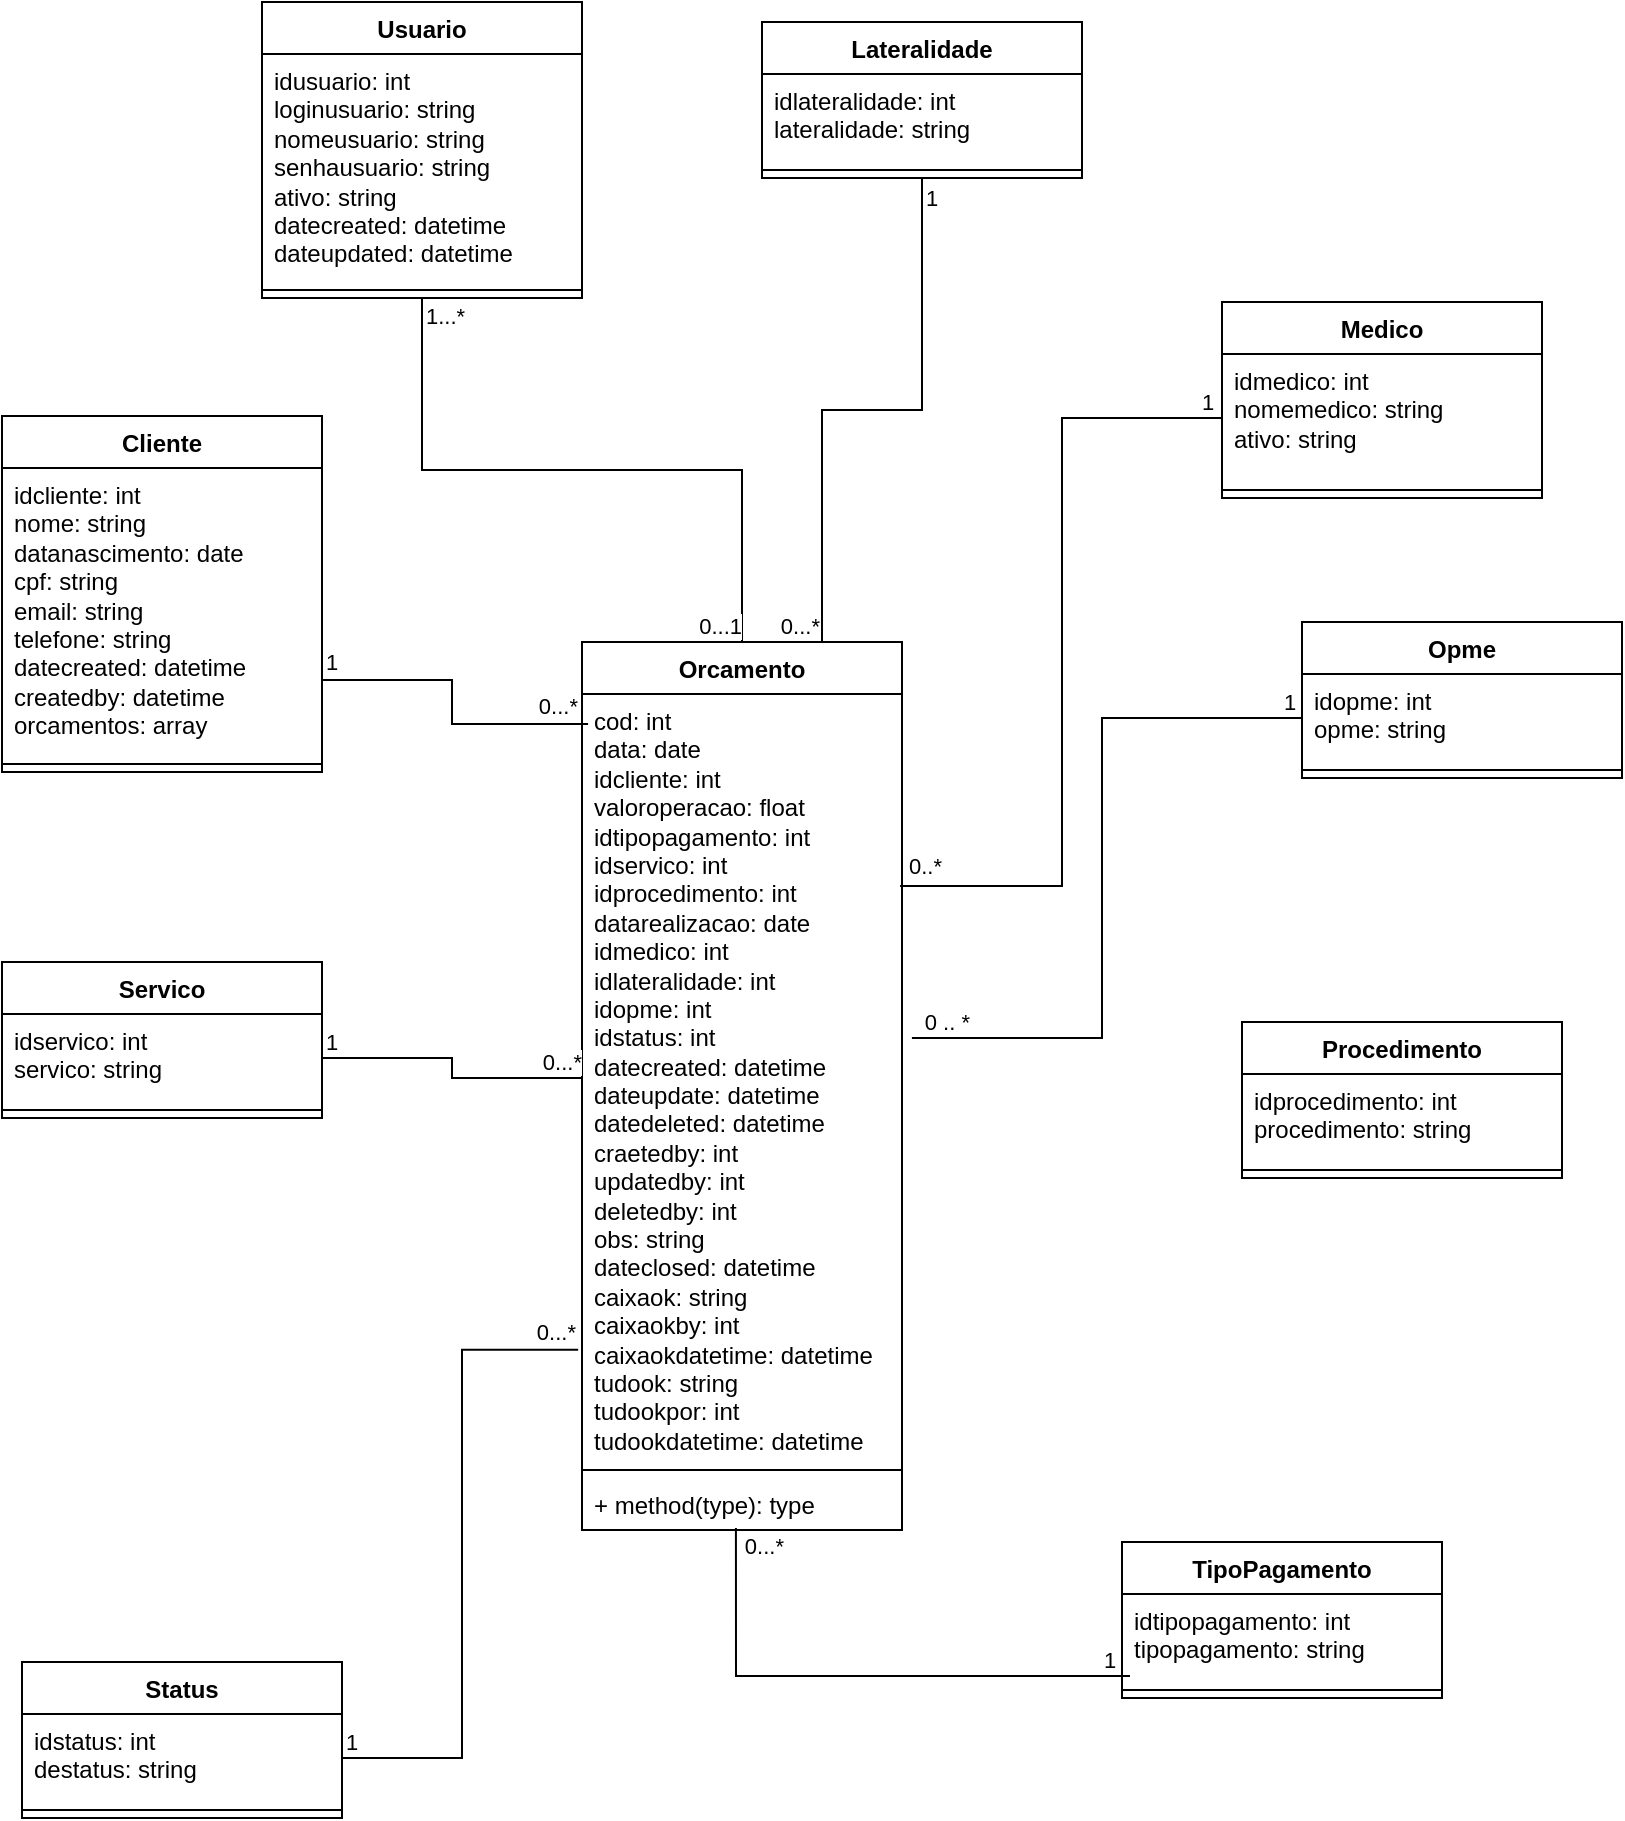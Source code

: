 <mxfile version="24.7.17" pages="3">
  <diagram id="0RwPZP3U4gSiddFwh0tU" name="Diagrama de Classes">
    <mxGraphModel dx="1434" dy="836" grid="1" gridSize="10" guides="1" tooltips="1" connect="1" arrows="1" fold="1" page="1" pageScale="1" pageWidth="850" pageHeight="1100" math="0" shadow="0">
      <root>
        <mxCell id="0" />
        <mxCell id="1" parent="0" />
        <mxCell id="IgfGezlQc4rkpgg-huQI-1" value="Cliente" style="swimlane;fontStyle=1;align=center;verticalAlign=top;childLayout=stackLayout;horizontal=1;startSize=26;horizontalStack=0;resizeParent=1;resizeParentMax=0;resizeLast=0;collapsible=1;marginBottom=0;whiteSpace=wrap;html=1;" parent="1" vertex="1">
          <mxGeometry x="10" y="247" width="160" height="178" as="geometry" />
        </mxCell>
        <mxCell id="IgfGezlQc4rkpgg-huQI-2" value="&lt;div&gt;idcliente: int&lt;/div&gt;&lt;div&gt;nome: string&lt;/div&gt;&lt;div&gt;datanascimento: date&lt;/div&gt;&lt;div&gt;cpf: string&lt;/div&gt;&lt;div&gt;email: string&lt;/div&gt;&lt;div&gt;telefone: string&lt;/div&gt;&lt;div&gt;datecreated: datetime&lt;/div&gt;&lt;div&gt;createdby: datetime&lt;/div&gt;&lt;div&gt;orcamentos: array&lt;/div&gt;" style="text;strokeColor=none;fillColor=none;align=left;verticalAlign=top;spacingLeft=4;spacingRight=4;overflow=hidden;rotatable=0;points=[[0,0.5],[1,0.5]];portConstraint=eastwest;whiteSpace=wrap;html=1;" parent="IgfGezlQc4rkpgg-huQI-1" vertex="1">
          <mxGeometry y="26" width="160" height="144" as="geometry" />
        </mxCell>
        <mxCell id="IgfGezlQc4rkpgg-huQI-3" value="" style="line;strokeWidth=1;fillColor=none;align=left;verticalAlign=middle;spacingTop=-1;spacingLeft=3;spacingRight=3;rotatable=0;labelPosition=right;points=[];portConstraint=eastwest;strokeColor=inherit;" parent="IgfGezlQc4rkpgg-huQI-1" vertex="1">
          <mxGeometry y="170" width="160" height="8" as="geometry" />
        </mxCell>
        <mxCell id="IgfGezlQc4rkpgg-huQI-6" value="Lateralidade" style="swimlane;fontStyle=1;align=center;verticalAlign=top;childLayout=stackLayout;horizontal=1;startSize=26;horizontalStack=0;resizeParent=1;resizeParentMax=0;resizeLast=0;collapsible=1;marginBottom=0;whiteSpace=wrap;html=1;" parent="1" vertex="1">
          <mxGeometry x="390" y="50" width="160" height="78" as="geometry" />
        </mxCell>
        <mxCell id="IgfGezlQc4rkpgg-huQI-7" value="&lt;div&gt;idlateralidade: int&lt;/div&gt;&lt;div&gt;lateralidade: string&lt;/div&gt;" style="text;strokeColor=none;fillColor=none;align=left;verticalAlign=top;spacingLeft=4;spacingRight=4;overflow=hidden;rotatable=0;points=[[0,0.5],[1,0.5]];portConstraint=eastwest;whiteSpace=wrap;html=1;" parent="IgfGezlQc4rkpgg-huQI-6" vertex="1">
          <mxGeometry y="26" width="160" height="44" as="geometry" />
        </mxCell>
        <mxCell id="IgfGezlQc4rkpgg-huQI-8" value="" style="line;strokeWidth=1;fillColor=none;align=left;verticalAlign=middle;spacingTop=-1;spacingLeft=3;spacingRight=3;rotatable=0;labelPosition=right;points=[];portConstraint=eastwest;strokeColor=inherit;" parent="IgfGezlQc4rkpgg-huQI-6" vertex="1">
          <mxGeometry y="70" width="160" height="8" as="geometry" />
        </mxCell>
        <mxCell id="IgfGezlQc4rkpgg-huQI-10" value="Medico" style="swimlane;fontStyle=1;align=center;verticalAlign=top;childLayout=stackLayout;horizontal=1;startSize=26;horizontalStack=0;resizeParent=1;resizeParentMax=0;resizeLast=0;collapsible=1;marginBottom=0;whiteSpace=wrap;html=1;" parent="1" vertex="1">
          <mxGeometry x="620" y="190" width="160" height="98" as="geometry" />
        </mxCell>
        <mxCell id="IgfGezlQc4rkpgg-huQI-11" value="&lt;div&gt;idmedico: int&lt;/div&gt;&lt;div&gt;nomemedico: string&lt;/div&gt;&lt;div&gt;ativo: string&lt;/div&gt;" style="text;strokeColor=none;fillColor=none;align=left;verticalAlign=top;spacingLeft=4;spacingRight=4;overflow=hidden;rotatable=0;points=[[0,0.5],[1,0.5]];portConstraint=eastwest;whiteSpace=wrap;html=1;" parent="IgfGezlQc4rkpgg-huQI-10" vertex="1">
          <mxGeometry y="26" width="160" height="64" as="geometry" />
        </mxCell>
        <mxCell id="IgfGezlQc4rkpgg-huQI-12" value="" style="line;strokeWidth=1;fillColor=none;align=left;verticalAlign=middle;spacingTop=-1;spacingLeft=3;spacingRight=3;rotatable=0;labelPosition=right;points=[];portConstraint=eastwest;strokeColor=inherit;" parent="IgfGezlQc4rkpgg-huQI-10" vertex="1">
          <mxGeometry y="90" width="160" height="8" as="geometry" />
        </mxCell>
        <mxCell id="IgfGezlQc4rkpgg-huQI-14" value="Opme" style="swimlane;fontStyle=1;align=center;verticalAlign=top;childLayout=stackLayout;horizontal=1;startSize=26;horizontalStack=0;resizeParent=1;resizeParentMax=0;resizeLast=0;collapsible=1;marginBottom=0;whiteSpace=wrap;html=1;" parent="1" vertex="1">
          <mxGeometry x="660" y="350" width="160" height="78" as="geometry" />
        </mxCell>
        <mxCell id="IgfGezlQc4rkpgg-huQI-15" value="&lt;div&gt;idopme: int&lt;/div&gt;&lt;div&gt;opme: string&lt;/div&gt;" style="text;strokeColor=none;fillColor=none;align=left;verticalAlign=top;spacingLeft=4;spacingRight=4;overflow=hidden;rotatable=0;points=[[0,0.5],[1,0.5]];portConstraint=eastwest;whiteSpace=wrap;html=1;" parent="IgfGezlQc4rkpgg-huQI-14" vertex="1">
          <mxGeometry y="26" width="160" height="44" as="geometry" />
        </mxCell>
        <mxCell id="IgfGezlQc4rkpgg-huQI-16" value="" style="line;strokeWidth=1;fillColor=none;align=left;verticalAlign=middle;spacingTop=-1;spacingLeft=3;spacingRight=3;rotatable=0;labelPosition=right;points=[];portConstraint=eastwest;strokeColor=inherit;" parent="IgfGezlQc4rkpgg-huQI-14" vertex="1">
          <mxGeometry y="70" width="160" height="8" as="geometry" />
        </mxCell>
        <mxCell id="IgfGezlQc4rkpgg-huQI-19" value="Orcamento" style="swimlane;fontStyle=1;align=center;verticalAlign=top;childLayout=stackLayout;horizontal=1;startSize=26;horizontalStack=0;resizeParent=1;resizeParentMax=0;resizeLast=0;collapsible=1;marginBottom=0;whiteSpace=wrap;html=1;swimlaneLine=1;strokeColor=default;" parent="1" vertex="1">
          <mxGeometry x="300" y="360" width="160" height="444" as="geometry" />
        </mxCell>
        <mxCell id="IgfGezlQc4rkpgg-huQI-20" value="&lt;div&gt;cod: int&lt;/div&gt;&lt;div&gt;data: date&lt;/div&gt;&lt;div&gt;idcliente: int&lt;/div&gt;&lt;div&gt;valoroperacao: float&lt;/div&gt;&lt;div&gt;idtipopagamento: int&lt;/div&gt;&lt;div&gt;idservico: int&lt;/div&gt;&lt;div&gt;idprocedimento: int&lt;/div&gt;&lt;div&gt;datarealizacao: date&lt;/div&gt;&lt;div&gt;idmedico: int&lt;/div&gt;&lt;div&gt;idlateralidade: int&lt;/div&gt;&lt;div&gt;idopme: int&amp;nbsp;&lt;/div&gt;&lt;div&gt;idstatus: int&lt;/div&gt;&lt;div&gt;datecreated: datetime&lt;/div&gt;&lt;div&gt;dateupdate: datetime&lt;/div&gt;&lt;div&gt;datedeleted: datetime&lt;/div&gt;&lt;div&gt;craetedby: int&lt;/div&gt;&lt;div&gt;updatedby: int&lt;/div&gt;&lt;div&gt;deletedby: int&lt;/div&gt;&lt;div&gt;obs: string&lt;/div&gt;&lt;div&gt;dateclosed: datetime&lt;/div&gt;&lt;div&gt;caixaok: string&lt;/div&gt;&lt;div&gt;caixaokby: int&lt;/div&gt;&lt;div&gt;caixaokdatetime: datetime&lt;/div&gt;&lt;div&gt;tudook: string&lt;/div&gt;&lt;div&gt;tudookpor: int&lt;/div&gt;&lt;div&gt;tudookdatetime: datetime&lt;/div&gt;" style="text;strokeColor=none;fillColor=none;align=left;verticalAlign=top;spacingLeft=4;spacingRight=4;overflow=hidden;rotatable=0;points=[[0,0.5],[1,0.5]];portConstraint=eastwest;whiteSpace=wrap;html=1;" parent="IgfGezlQc4rkpgg-huQI-19" vertex="1">
          <mxGeometry y="26" width="160" height="384" as="geometry" />
        </mxCell>
        <mxCell id="IgfGezlQc4rkpgg-huQI-21" value="" style="line;strokeWidth=1;fillColor=none;align=left;verticalAlign=middle;spacingTop=-1;spacingLeft=3;spacingRight=3;rotatable=0;labelPosition=right;points=[];portConstraint=eastwest;strokeColor=inherit;" parent="IgfGezlQc4rkpgg-huQI-19" vertex="1">
          <mxGeometry y="410" width="160" height="8" as="geometry" />
        </mxCell>
        <mxCell id="IgfGezlQc4rkpgg-huQI-22" value="+ method(type): type" style="text;strokeColor=none;fillColor=none;align=left;verticalAlign=top;spacingLeft=4;spacingRight=4;overflow=hidden;rotatable=0;points=[[0,0.5],[1,0.5]];portConstraint=eastwest;whiteSpace=wrap;html=1;allowArrows=1;noLabel=0;absoluteArcSize=0;collapsible=0;shadow=0;imageAspect=1;pointerEvents=1;comic=0;portConstraintRotation=0;snapToPoint=0;fixDash=0;" parent="IgfGezlQc4rkpgg-huQI-19" vertex="1">
          <mxGeometry y="418" width="160" height="26" as="geometry" />
        </mxCell>
        <mxCell id="IgfGezlQc4rkpgg-huQI-23" value="" style="endArrow=none;html=1;edgeStyle=orthogonalEdgeStyle;rounded=0;exitX=0;exitY=0.5;exitDx=0;exitDy=0;entryX=1.031;entryY=0.448;entryDx=0;entryDy=0;entryPerimeter=0;" parent="1" source="IgfGezlQc4rkpgg-huQI-15" target="IgfGezlQc4rkpgg-huQI-20" edge="1">
          <mxGeometry relative="1" as="geometry">
            <mxPoint x="470.0" y="541.002" as="sourcePoint" />
            <mxPoint x="400" y="547" as="targetPoint" />
          </mxGeometry>
        </mxCell>
        <mxCell id="IgfGezlQc4rkpgg-huQI-24" value="1" style="edgeLabel;resizable=0;html=1;align=left;verticalAlign=bottom;" parent="IgfGezlQc4rkpgg-huQI-23" connectable="0" vertex="1">
          <mxGeometry x="-1" relative="1" as="geometry">
            <mxPoint x="-11" as="offset" />
          </mxGeometry>
        </mxCell>
        <mxCell id="IgfGezlQc4rkpgg-huQI-25" value="0 .. *" style="edgeLabel;resizable=0;html=1;align=right;verticalAlign=bottom;" parent="IgfGezlQc4rkpgg-huQI-23" connectable="0" vertex="1">
          <mxGeometry x="1" relative="1" as="geometry">
            <mxPoint x="29" as="offset" />
          </mxGeometry>
        </mxCell>
        <mxCell id="IgfGezlQc4rkpgg-huQI-26" value="Procedimento" style="swimlane;fontStyle=1;align=center;verticalAlign=top;childLayout=stackLayout;horizontal=1;startSize=26;horizontalStack=0;resizeParent=1;resizeParentMax=0;resizeLast=0;collapsible=1;marginBottom=0;whiteSpace=wrap;html=1;" parent="1" vertex="1">
          <mxGeometry x="630" y="550" width="160" height="78" as="geometry" />
        </mxCell>
        <mxCell id="IgfGezlQc4rkpgg-huQI-27" value="&lt;div&gt;idprocedimento: int&lt;/div&gt;&lt;div&gt;procedimento: string&lt;/div&gt;" style="text;strokeColor=none;fillColor=none;align=left;verticalAlign=top;spacingLeft=4;spacingRight=4;overflow=hidden;rotatable=0;points=[[0,0.5],[1,0.5]];portConstraint=eastwest;whiteSpace=wrap;html=1;" parent="IgfGezlQc4rkpgg-huQI-26" vertex="1">
          <mxGeometry y="26" width="160" height="44" as="geometry" />
        </mxCell>
        <mxCell id="IgfGezlQc4rkpgg-huQI-28" value="" style="line;strokeWidth=1;fillColor=none;align=left;verticalAlign=middle;spacingTop=-1;spacingLeft=3;spacingRight=3;rotatable=0;labelPosition=right;points=[];portConstraint=eastwest;strokeColor=inherit;" parent="IgfGezlQc4rkpgg-huQI-26" vertex="1">
          <mxGeometry y="70" width="160" height="8" as="geometry" />
        </mxCell>
        <mxCell id="IgfGezlQc4rkpgg-huQI-30" value="Servico" style="swimlane;fontStyle=1;align=center;verticalAlign=top;childLayout=stackLayout;horizontal=1;startSize=26;horizontalStack=0;resizeParent=1;resizeParentMax=0;resizeLast=0;collapsible=1;marginBottom=0;whiteSpace=wrap;html=1;" parent="1" vertex="1">
          <mxGeometry x="10" y="520" width="160" height="78" as="geometry" />
        </mxCell>
        <mxCell id="IgfGezlQc4rkpgg-huQI-31" value="&lt;div&gt;idservico: int&lt;/div&gt;&lt;div&gt;servico: string&lt;/div&gt;" style="text;strokeColor=none;fillColor=none;align=left;verticalAlign=top;spacingLeft=4;spacingRight=4;overflow=hidden;rotatable=0;points=[[0,0.5],[1,0.5]];portConstraint=eastwest;whiteSpace=wrap;html=1;" parent="IgfGezlQc4rkpgg-huQI-30" vertex="1">
          <mxGeometry y="26" width="160" height="44" as="geometry" />
        </mxCell>
        <mxCell id="IgfGezlQc4rkpgg-huQI-32" value="" style="line;strokeWidth=1;fillColor=none;align=left;verticalAlign=middle;spacingTop=-1;spacingLeft=3;spacingRight=3;rotatable=0;labelPosition=right;points=[];portConstraint=eastwest;strokeColor=inherit;" parent="IgfGezlQc4rkpgg-huQI-30" vertex="1">
          <mxGeometry y="70" width="160" height="8" as="geometry" />
        </mxCell>
        <mxCell id="IgfGezlQc4rkpgg-huQI-38" value="Status" style="swimlane;fontStyle=1;align=center;verticalAlign=top;childLayout=stackLayout;horizontal=1;startSize=26;horizontalStack=0;resizeParent=1;resizeParentMax=0;resizeLast=0;collapsible=1;marginBottom=0;whiteSpace=wrap;html=1;" parent="1" vertex="1">
          <mxGeometry x="20" y="870" width="160" height="78" as="geometry" />
        </mxCell>
        <mxCell id="IgfGezlQc4rkpgg-huQI-39" value="&lt;div&gt;idstatus: int&lt;/div&gt;&lt;div&gt;destatus: string&lt;/div&gt;" style="text;strokeColor=none;fillColor=none;align=left;verticalAlign=top;spacingLeft=4;spacingRight=4;overflow=hidden;rotatable=0;points=[[0,0.5],[1,0.5]];portConstraint=eastwest;whiteSpace=wrap;html=1;" parent="IgfGezlQc4rkpgg-huQI-38" vertex="1">
          <mxGeometry y="26" width="160" height="44" as="geometry" />
        </mxCell>
        <mxCell id="IgfGezlQc4rkpgg-huQI-40" value="" style="line;strokeWidth=1;fillColor=none;align=left;verticalAlign=middle;spacingTop=-1;spacingLeft=3;spacingRight=3;rotatable=0;labelPosition=right;points=[];portConstraint=eastwest;strokeColor=inherit;" parent="IgfGezlQc4rkpgg-huQI-38" vertex="1">
          <mxGeometry y="70" width="160" height="8" as="geometry" />
        </mxCell>
        <mxCell id="IgfGezlQc4rkpgg-huQI-42" value="TipoPagamento" style="swimlane;fontStyle=1;align=center;verticalAlign=top;childLayout=stackLayout;horizontal=1;startSize=26;horizontalStack=0;resizeParent=1;resizeParentMax=0;resizeLast=0;collapsible=1;marginBottom=0;whiteSpace=wrap;html=1;" parent="1" vertex="1">
          <mxGeometry x="570" y="810" width="160" height="78" as="geometry" />
        </mxCell>
        <mxCell id="IgfGezlQc4rkpgg-huQI-43" value="&lt;div&gt;idtipopagamento: int&lt;/div&gt;&lt;div&gt;tipopagamento: string&lt;/div&gt;" style="text;strokeColor=none;fillColor=none;align=left;verticalAlign=top;spacingLeft=4;spacingRight=4;overflow=hidden;rotatable=0;points=[[0,0.5],[1,0.5]];portConstraint=eastwest;whiteSpace=wrap;html=1;" parent="IgfGezlQc4rkpgg-huQI-42" vertex="1">
          <mxGeometry y="26" width="160" height="44" as="geometry" />
        </mxCell>
        <mxCell id="IgfGezlQc4rkpgg-huQI-44" value="" style="line;strokeWidth=1;fillColor=none;align=left;verticalAlign=middle;spacingTop=-1;spacingLeft=3;spacingRight=3;rotatable=0;labelPosition=right;points=[];portConstraint=eastwest;strokeColor=inherit;" parent="IgfGezlQc4rkpgg-huQI-42" vertex="1">
          <mxGeometry y="70" width="160" height="8" as="geometry" />
        </mxCell>
        <mxCell id="IgfGezlQc4rkpgg-huQI-46" value="Usuario" style="swimlane;fontStyle=1;align=center;verticalAlign=top;childLayout=stackLayout;horizontal=1;startSize=26;horizontalStack=0;resizeParent=1;resizeParentMax=0;resizeLast=0;collapsible=1;marginBottom=0;whiteSpace=wrap;html=1;" parent="1" vertex="1">
          <mxGeometry x="140" y="40" width="160" height="148" as="geometry" />
        </mxCell>
        <mxCell id="IgfGezlQc4rkpgg-huQI-47" value="&lt;div&gt;idusuario: int&lt;/div&gt;&lt;div&gt;loginusuario: string&lt;/div&gt;&lt;div&gt;nomeusuario: string&lt;/div&gt;&lt;div&gt;senhausuario: string&lt;/div&gt;&lt;div&gt;ativo: string&lt;/div&gt;&lt;div&gt;datecreated: datetime&lt;/div&gt;&lt;div&gt;dateupdated: datetime&lt;/div&gt;" style="text;strokeColor=none;fillColor=none;align=left;verticalAlign=top;spacingLeft=4;spacingRight=4;overflow=hidden;rotatable=0;points=[[0,0.5],[1,0.5]];portConstraint=eastwest;whiteSpace=wrap;html=1;" parent="IgfGezlQc4rkpgg-huQI-46" vertex="1">
          <mxGeometry y="26" width="160" height="114" as="geometry" />
        </mxCell>
        <mxCell id="IgfGezlQc4rkpgg-huQI-48" value="" style="line;strokeWidth=1;fillColor=none;align=left;verticalAlign=middle;spacingTop=-1;spacingLeft=3;spacingRight=3;rotatable=0;labelPosition=right;points=[];portConstraint=eastwest;strokeColor=inherit;" parent="IgfGezlQc4rkpgg-huQI-46" vertex="1">
          <mxGeometry y="140" width="160" height="8" as="geometry" />
        </mxCell>
        <mxCell id="IgfGezlQc4rkpgg-huQI-50" value="" style="endArrow=none;html=1;edgeStyle=orthogonalEdgeStyle;rounded=0;entryX=0.994;entryY=0.25;entryDx=0;entryDy=0;entryPerimeter=0;exitX=0;exitY=0.5;exitDx=0;exitDy=0;" parent="1" source="IgfGezlQc4rkpgg-huQI-11" target="IgfGezlQc4rkpgg-huQI-20" edge="1">
          <mxGeometry relative="1" as="geometry">
            <mxPoint x="440" y="300" as="sourcePoint" />
            <mxPoint x="600" y="300" as="targetPoint" />
          </mxGeometry>
        </mxCell>
        <mxCell id="IgfGezlQc4rkpgg-huQI-51" value="1" style="edgeLabel;resizable=0;html=1;align=left;verticalAlign=bottom;" parent="IgfGezlQc4rkpgg-huQI-50" connectable="0" vertex="1">
          <mxGeometry x="-1" relative="1" as="geometry">
            <mxPoint x="-12" as="offset" />
          </mxGeometry>
        </mxCell>
        <mxCell id="IgfGezlQc4rkpgg-huQI-52" value="0..*" style="edgeLabel;resizable=0;html=1;align=right;verticalAlign=bottom;" parent="IgfGezlQc4rkpgg-huQI-50" connectable="0" vertex="1">
          <mxGeometry x="1" relative="1" as="geometry">
            <mxPoint x="21" y="-2" as="offset" />
          </mxGeometry>
        </mxCell>
        <mxCell id="IgfGezlQc4rkpgg-huQI-54" value="" style="endArrow=none;html=1;edgeStyle=orthogonalEdgeStyle;rounded=0;entryX=0.481;entryY=0.962;entryDx=0;entryDy=0;entryPerimeter=0;exitX=0.025;exitY=0.932;exitDx=0;exitDy=0;exitPerimeter=0;" parent="1" source="IgfGezlQc4rkpgg-huQI-43" target="IgfGezlQc4rkpgg-huQI-22" edge="1">
          <mxGeometry relative="1" as="geometry">
            <mxPoint x="310" y="850" as="sourcePoint" />
            <mxPoint x="470" y="850" as="targetPoint" />
          </mxGeometry>
        </mxCell>
        <mxCell id="IgfGezlQc4rkpgg-huQI-55" value="1" style="edgeLabel;resizable=0;html=1;align=left;verticalAlign=bottom;" parent="IgfGezlQc4rkpgg-huQI-54" connectable="0" vertex="1">
          <mxGeometry x="-1" relative="1" as="geometry">
            <mxPoint x="-15" as="offset" />
          </mxGeometry>
        </mxCell>
        <mxCell id="IgfGezlQc4rkpgg-huQI-56" value="0...*" style="edgeLabel;resizable=0;html=1;align=right;verticalAlign=bottom;" parent="IgfGezlQc4rkpgg-huQI-54" connectable="0" vertex="1">
          <mxGeometry x="1" relative="1" as="geometry">
            <mxPoint x="25" y="17" as="offset" />
          </mxGeometry>
        </mxCell>
        <mxCell id="IgfGezlQc4rkpgg-huQI-57" value="" style="endArrow=none;html=1;edgeStyle=orthogonalEdgeStyle;rounded=0;entryX=0.5;entryY=0;entryDx=0;entryDy=0;exitX=0.5;exitY=1;exitDx=0;exitDy=0;" parent="1" source="IgfGezlQc4rkpgg-huQI-46" target="IgfGezlQc4rkpgg-huQI-19" edge="1">
          <mxGeometry relative="1" as="geometry">
            <mxPoint x="214.08" y="214" as="sourcePoint" />
            <mxPoint x="450" y="310" as="targetPoint" />
          </mxGeometry>
        </mxCell>
        <mxCell id="IgfGezlQc4rkpgg-huQI-58" value="1...*" style="edgeLabel;resizable=0;html=1;align=left;verticalAlign=bottom;" parent="IgfGezlQc4rkpgg-huQI-57" connectable="0" vertex="1">
          <mxGeometry x="-1" relative="1" as="geometry">
            <mxPoint y="17" as="offset" />
          </mxGeometry>
        </mxCell>
        <mxCell id="IgfGezlQc4rkpgg-huQI-59" value="0...1" style="edgeLabel;resizable=0;html=1;align=right;verticalAlign=bottom;" parent="IgfGezlQc4rkpgg-huQI-57" connectable="0" vertex="1">
          <mxGeometry x="1" relative="1" as="geometry" />
        </mxCell>
        <mxCell id="IgfGezlQc4rkpgg-huQI-60" value="" style="endArrow=none;html=1;edgeStyle=orthogonalEdgeStyle;rounded=0;entryX=0.019;entryY=0.039;entryDx=0;entryDy=0;entryPerimeter=0;exitX=1;exitY=0.736;exitDx=0;exitDy=0;exitPerimeter=0;" parent="1" source="IgfGezlQc4rkpgg-huQI-2" target="IgfGezlQc4rkpgg-huQI-20" edge="1">
          <mxGeometry relative="1" as="geometry">
            <mxPoint x="170" y="438" as="sourcePoint" />
            <mxPoint x="250" y="340" as="targetPoint" />
          </mxGeometry>
        </mxCell>
        <mxCell id="IgfGezlQc4rkpgg-huQI-61" value="1" style="edgeLabel;resizable=0;html=1;align=left;verticalAlign=bottom;" parent="IgfGezlQc4rkpgg-huQI-60" connectable="0" vertex="1">
          <mxGeometry x="-1" relative="1" as="geometry" />
        </mxCell>
        <mxCell id="IgfGezlQc4rkpgg-huQI-62" value="0...*" style="edgeLabel;resizable=0;html=1;align=right;verticalAlign=bottom;" parent="IgfGezlQc4rkpgg-huQI-60" connectable="0" vertex="1">
          <mxGeometry x="1" relative="1" as="geometry">
            <mxPoint x="-4" as="offset" />
          </mxGeometry>
        </mxCell>
        <mxCell id="IgfGezlQc4rkpgg-huQI-63" value="" style="endArrow=none;html=1;edgeStyle=orthogonalEdgeStyle;rounded=0;entryX=-0.012;entryY=0.854;entryDx=0;entryDy=0;entryPerimeter=0;exitX=1;exitY=0.5;exitDx=0;exitDy=0;" parent="1" source="IgfGezlQc4rkpgg-huQI-39" target="IgfGezlQc4rkpgg-huQI-20" edge="1">
          <mxGeometry relative="1" as="geometry">
            <mxPoint x="90" y="730" as="sourcePoint" />
            <mxPoint x="250" y="730" as="targetPoint" />
          </mxGeometry>
        </mxCell>
        <mxCell id="IgfGezlQc4rkpgg-huQI-64" value="1" style="edgeLabel;resizable=0;html=1;align=left;verticalAlign=bottom;" parent="IgfGezlQc4rkpgg-huQI-63" connectable="0" vertex="1">
          <mxGeometry x="-1" relative="1" as="geometry" />
        </mxCell>
        <mxCell id="IgfGezlQc4rkpgg-huQI-65" value="0...*" style="edgeLabel;resizable=0;html=1;align=right;verticalAlign=bottom;" parent="IgfGezlQc4rkpgg-huQI-63" connectable="0" vertex="1">
          <mxGeometry x="1" relative="1" as="geometry" />
        </mxCell>
        <mxCell id="IgfGezlQc4rkpgg-huQI-66" value="" style="endArrow=none;html=1;edgeStyle=orthogonalEdgeStyle;rounded=0;entryX=0;entryY=0.5;entryDx=0;entryDy=0;exitX=1;exitY=0.5;exitDx=0;exitDy=0;" parent="1" source="IgfGezlQc4rkpgg-huQI-31" target="IgfGezlQc4rkpgg-huQI-20" edge="1">
          <mxGeometry relative="1" as="geometry">
            <mxPoint x="90" y="670" as="sourcePoint" />
            <mxPoint x="250" y="670" as="targetPoint" />
          </mxGeometry>
        </mxCell>
        <mxCell id="IgfGezlQc4rkpgg-huQI-67" value="1" style="edgeLabel;resizable=0;html=1;align=left;verticalAlign=bottom;" parent="IgfGezlQc4rkpgg-huQI-66" connectable="0" vertex="1">
          <mxGeometry x="-1" relative="1" as="geometry" />
        </mxCell>
        <mxCell id="IgfGezlQc4rkpgg-huQI-68" value="0...*" style="edgeLabel;resizable=0;html=1;align=right;verticalAlign=bottom;" parent="IgfGezlQc4rkpgg-huQI-66" connectable="0" vertex="1">
          <mxGeometry x="1" relative="1" as="geometry" />
        </mxCell>
        <mxCell id="IgfGezlQc4rkpgg-huQI-69" value="" style="endArrow=none;html=1;edgeStyle=orthogonalEdgeStyle;rounded=0;exitX=0.5;exitY=1;exitDx=0;exitDy=0;entryX=0.75;entryY=0;entryDx=0;entryDy=0;" parent="1" source="IgfGezlQc4rkpgg-huQI-6" target="IgfGezlQc4rkpgg-huQI-19" edge="1">
          <mxGeometry relative="1" as="geometry">
            <mxPoint x="470" y="154" as="sourcePoint" />
            <mxPoint x="550" y="200" as="targetPoint" />
          </mxGeometry>
        </mxCell>
        <mxCell id="IgfGezlQc4rkpgg-huQI-70" value="1" style="edgeLabel;resizable=0;html=1;align=left;verticalAlign=bottom;" parent="IgfGezlQc4rkpgg-huQI-69" connectable="0" vertex="1">
          <mxGeometry x="-1" relative="1" as="geometry">
            <mxPoint y="18" as="offset" />
          </mxGeometry>
        </mxCell>
        <mxCell id="IgfGezlQc4rkpgg-huQI-71" value="0...*" style="edgeLabel;resizable=0;html=1;align=right;verticalAlign=bottom;" parent="IgfGezlQc4rkpgg-huQI-69" connectable="0" vertex="1">
          <mxGeometry x="1" relative="1" as="geometry">
            <mxPoint x="-1" as="offset" />
          </mxGeometry>
        </mxCell>
      </root>
    </mxGraphModel>
  </diagram>
  <diagram id="j2r0M351Fmkbd76Wn3_p" name="UML Use Cases 1">
    <mxGraphModel dx="1434" dy="836" grid="1" gridSize="10" guides="1" tooltips="1" connect="1" arrows="1" fold="1" page="1" pageScale="1" pageWidth="827" pageHeight="1169" background="none" math="0" shadow="0">
      <root>
        <mxCell id="0" />
        <mxCell id="1" parent="0" />
        <mxCell id="uVIDQv2vTQbWgJyryutx-2" value="Sistema de Orçamentos Oftamológicos - Cadastros gerais" style="rounded=0;whiteSpace=wrap;html=1;fillColor=none;verticalAlign=top;fontStyle=1;align=right;" parent="1" vertex="1">
          <mxGeometry x="110" y="10" width="580" height="991" as="geometry" />
        </mxCell>
        <mxCell id="5HIn2BvhAGyxZws0j2YR-12" style="edgeStyle=orthogonalEdgeStyle;rounded=0;orthogonalLoop=1;jettySize=auto;html=1;exitX=1;exitY=0.333;exitDx=0;exitDy=0;exitPerimeter=0;entryX=0;entryY=0.5;entryDx=0;entryDy=0;endArrow=none;endFill=0;curved=1;" parent="1" source="5HIn2BvhAGyxZws0j2YR-1" target="5HIn2BvhAGyxZws0j2YR-5" edge="1">
          <mxGeometry relative="1" as="geometry" />
        </mxCell>
        <mxCell id="5HIn2BvhAGyxZws0j2YR-13" style="edgeStyle=orthogonalEdgeStyle;rounded=0;orthogonalLoop=1;jettySize=auto;html=1;exitX=1;exitY=0.333;exitDx=0;exitDy=0;exitPerimeter=0;entryX=0;entryY=0.5;entryDx=0;entryDy=0;endArrow=none;endFill=0;curved=1;" parent="1" source="5HIn2BvhAGyxZws0j2YR-1" target="5HIn2BvhAGyxZws0j2YR-6" edge="1">
          <mxGeometry relative="1" as="geometry" />
        </mxCell>
        <mxCell id="5HIn2BvhAGyxZws0j2YR-14" style="edgeStyle=orthogonalEdgeStyle;rounded=0;orthogonalLoop=1;jettySize=auto;html=1;exitX=1;exitY=0.333;exitDx=0;exitDy=0;exitPerimeter=0;entryX=0;entryY=0.5;entryDx=0;entryDy=0;endArrow=none;endFill=0;curved=1;" parent="1" source="5HIn2BvhAGyxZws0j2YR-1" target="5HIn2BvhAGyxZws0j2YR-7" edge="1">
          <mxGeometry relative="1" as="geometry" />
        </mxCell>
        <mxCell id="5HIn2BvhAGyxZws0j2YR-15" style="edgeStyle=orthogonalEdgeStyle;rounded=0;orthogonalLoop=1;jettySize=auto;html=1;exitX=1;exitY=0.333;exitDx=0;exitDy=0;exitPerimeter=0;entryX=0;entryY=0.5;entryDx=0;entryDy=0;endArrow=none;endFill=0;curved=1;" parent="1" source="5HIn2BvhAGyxZws0j2YR-1" target="5HIn2BvhAGyxZws0j2YR-8" edge="1">
          <mxGeometry relative="1" as="geometry" />
        </mxCell>
        <mxCell id="5HIn2BvhAGyxZws0j2YR-16" style="edgeStyle=orthogonalEdgeStyle;rounded=0;orthogonalLoop=1;jettySize=auto;html=1;exitX=1;exitY=0.333;exitDx=0;exitDy=0;exitPerimeter=0;entryX=0;entryY=0.5;entryDx=0;entryDy=0;endArrow=none;endFill=0;curved=1;" parent="1" source="5HIn2BvhAGyxZws0j2YR-1" target="5HIn2BvhAGyxZws0j2YR-9" edge="1">
          <mxGeometry relative="1" as="geometry" />
        </mxCell>
        <mxCell id="5HIn2BvhAGyxZws0j2YR-17" style="edgeStyle=orthogonalEdgeStyle;rounded=0;orthogonalLoop=1;jettySize=auto;html=1;exitX=1;exitY=0.333;exitDx=0;exitDy=0;exitPerimeter=0;entryX=0;entryY=0.5;entryDx=0;entryDy=0;endArrow=none;endFill=0;curved=1;" parent="1" source="5HIn2BvhAGyxZws0j2YR-1" target="5HIn2BvhAGyxZws0j2YR-10" edge="1">
          <mxGeometry relative="1" as="geometry" />
        </mxCell>
        <mxCell id="5HIn2BvhAGyxZws0j2YR-19" style="edgeStyle=orthogonalEdgeStyle;rounded=0;orthogonalLoop=1;jettySize=auto;html=1;exitX=1;exitY=0.333;exitDx=0;exitDy=0;exitPerimeter=0;entryX=0;entryY=0.5;entryDx=0;entryDy=0;endArrow=none;endFill=0;curved=1;" parent="1" source="5HIn2BvhAGyxZws0j2YR-1" target="5HIn2BvhAGyxZws0j2YR-18" edge="1">
          <mxGeometry relative="1" as="geometry" />
        </mxCell>
        <mxCell id="5HIn2BvhAGyxZws0j2YR-26" style="edgeStyle=orthogonalEdgeStyle;rounded=0;orthogonalLoop=1;jettySize=auto;html=1;exitX=1;exitY=0.333;exitDx=0;exitDy=0;exitPerimeter=0;entryX=0;entryY=0.5;entryDx=0;entryDy=0;endArrow=none;endFill=0;curved=1;" parent="1" target="5HIn2BvhAGyxZws0j2YR-25" edge="1">
          <mxGeometry relative="1" as="geometry">
            <mxPoint x="89" y="299" as="sourcePoint" />
            <mxPoint x="209" y="59" as="targetPoint" />
          </mxGeometry>
        </mxCell>
        <mxCell id="5HIn2BvhAGyxZws0j2YR-1" value="Usuário" style="shape=umlActor;verticalLabelPosition=bottom;verticalAlign=top;html=1;" parent="1" vertex="1">
          <mxGeometry x="50" y="279" width="30" height="60" as="geometry" />
        </mxCell>
        <mxCell id="8HGxK0FiRmWNtfUZeSRH-9" style="edgeStyle=orthogonalEdgeStyle;rounded=0;orthogonalLoop=1;jettySize=auto;html=1;exitX=1;exitY=0.5;exitDx=0;exitDy=0;entryX=0.5;entryY=0.5;entryDx=0;entryDy=0;entryPerimeter=0;curved=1;endArrow=none;endFill=0;" edge="1" parent="1" source="5HIn2BvhAGyxZws0j2YR-4" target="5HIn2BvhAGyxZws0j2YR-31">
          <mxGeometry relative="1" as="geometry" />
        </mxCell>
        <mxCell id="5HIn2BvhAGyxZws0j2YR-4" value="Realizar Login" style="ellipse;whiteSpace=wrap;html=1;" parent="1" vertex="1">
          <mxGeometry x="200" y="632" width="140" height="50" as="geometry" />
        </mxCell>
        <mxCell id="5HIn2BvhAGyxZws0j2YR-5" value="Cadastrar Orçamento" style="ellipse;whiteSpace=wrap;html=1;" parent="1" vertex="1">
          <mxGeometry x="200" y="113" width="140" height="50" as="geometry" />
        </mxCell>
        <mxCell id="5HIn2BvhAGyxZws0j2YR-6" value="Ver fila de orçamentos" style="ellipse;whiteSpace=wrap;html=1;" parent="1" vertex="1">
          <mxGeometry x="200" y="187" width="140" height="50" as="geometry" />
        </mxCell>
        <mxCell id="5HIn2BvhAGyxZws0j2YR-7" value="Cadastrar Cliente" style="ellipse;whiteSpace=wrap;html=1;" parent="1" vertex="1">
          <mxGeometry x="200" y="336" width="140" height="50" as="geometry" />
        </mxCell>
        <mxCell id="5HIn2BvhAGyxZws0j2YR-8" value="Cadastrar Procedimento" style="ellipse;whiteSpace=wrap;html=1;" parent="1" vertex="1">
          <mxGeometry x="200" y="415" width="140" height="40" as="geometry" />
        </mxCell>
        <mxCell id="5HIn2BvhAGyxZws0j2YR-9" value="Cadastrar Médico" style="ellipse;whiteSpace=wrap;html=1;" parent="1" vertex="1">
          <mxGeometry x="200" y="484" width="140" height="50" as="geometry" />
        </mxCell>
        <mxCell id="5HIn2BvhAGyxZws0j2YR-10" value="Cadastrar Opme" style="ellipse;whiteSpace=wrap;html=1;" parent="1" vertex="1">
          <mxGeometry x="200" y="558" width="140" height="50" as="geometry" />
        </mxCell>
        <mxCell id="5HIn2BvhAGyxZws0j2YR-11" style="edgeStyle=orthogonalEdgeStyle;rounded=0;orthogonalLoop=1;jettySize=auto;html=1;entryX=0;entryY=0.5;entryDx=0;entryDy=0;strokeColor=default;exitX=1;exitY=0.333;exitDx=0;exitDy=0;exitPerimeter=0;endArrow=none;endFill=0;curved=1;" parent="1" source="5HIn2BvhAGyxZws0j2YR-1" target="5HIn2BvhAGyxZws0j2YR-4" edge="1">
          <mxGeometry relative="1" as="geometry">
            <mxPoint x="150" y="459" as="sourcePoint" />
          </mxGeometry>
        </mxCell>
        <mxCell id="5HIn2BvhAGyxZws0j2YR-18" value="Fechar Orçamento" style="ellipse;whiteSpace=wrap;html=1;" parent="1" vertex="1">
          <mxGeometry x="200" y="264" width="140" height="45" as="geometry" />
        </mxCell>
        <mxCell id="5HIn2BvhAGyxZws0j2YR-28" style="edgeStyle=orthogonalEdgeStyle;rounded=0;orthogonalLoop=1;jettySize=auto;html=1;exitX=0.5;exitY=0.5;exitDx=0;exitDy=0;exitPerimeter=0;entryX=0;entryY=0.5;entryDx=0;entryDy=0;endArrow=none;endFill=0;curved=1;" parent="1" source="5HIn2BvhAGyxZws0j2YR-20" target="5HIn2BvhAGyxZws0j2YR-22" edge="1">
          <mxGeometry relative="1" as="geometry" />
        </mxCell>
        <mxCell id="5HIn2BvhAGyxZws0j2YR-30" style="edgeStyle=orthogonalEdgeStyle;rounded=0;orthogonalLoop=1;jettySize=auto;html=1;exitX=0.5;exitY=0.5;exitDx=0;exitDy=0;exitPerimeter=0;entryX=0;entryY=0.5;entryDx=0;entryDy=0;endArrow=none;endFill=0;curved=1;" parent="1" source="5HIn2BvhAGyxZws0j2YR-20" target="5HIn2BvhAGyxZws0j2YR-27" edge="1">
          <mxGeometry relative="1" as="geometry" />
        </mxCell>
        <mxCell id="5HIn2BvhAGyxZws0j2YR-35" style="edgeStyle=orthogonalEdgeStyle;rounded=0;orthogonalLoop=1;jettySize=auto;html=1;exitX=0.5;exitY=0;exitDx=0;exitDy=0;exitPerimeter=0;endArrow=block;endFill=0;" parent="1" source="5HIn2BvhAGyxZws0j2YR-20" target="5HIn2BvhAGyxZws0j2YR-1" edge="1">
          <mxGeometry relative="1" as="geometry">
            <mxPoint x="60" y="369" as="targetPoint" />
          </mxGeometry>
        </mxCell>
        <mxCell id="5HIn2BvhAGyxZws0j2YR-37" style="edgeStyle=orthogonalEdgeStyle;rounded=0;orthogonalLoop=1;jettySize=auto;html=1;exitX=0.5;exitY=0.5;exitDx=0;exitDy=0;exitPerimeter=0;entryX=0;entryY=0.5;entryDx=0;entryDy=0;endArrow=none;endFill=0;curved=1;" parent="1" source="5HIn2BvhAGyxZws0j2YR-20" target="5HIn2BvhAGyxZws0j2YR-36" edge="1">
          <mxGeometry relative="1" as="geometry" />
        </mxCell>
        <mxCell id="5HIn2BvhAGyxZws0j2YR-20" value="Administrator" style="shape=umlActor;verticalLabelPosition=bottom;verticalAlign=top;html=1;" parent="1" vertex="1">
          <mxGeometry x="50" y="799" width="30" height="60" as="geometry" />
        </mxCell>
        <mxCell id="5HIn2BvhAGyxZws0j2YR-22" value="Gerar Relatório" style="ellipse;whiteSpace=wrap;html=1;" parent="1" vertex="1">
          <mxGeometry x="164" y="789" width="140" height="40" as="geometry" />
        </mxCell>
        <mxCell id="5HIn2BvhAGyxZws0j2YR-23" value="Visualizar Dashboard Anual" style="ellipse;whiteSpace=wrap;html=1;" parent="1" vertex="1">
          <mxGeometry x="164" y="849" width="140" height="60" as="geometry" />
        </mxCell>
        <mxCell id="5HIn2BvhAGyxZws0j2YR-25" value="Confirmar Preparação de Cirurgia OK" style="ellipse;whiteSpace=wrap;html=1;" parent="1" vertex="1">
          <mxGeometry x="190" y="34" width="170" height="60" as="geometry" />
        </mxCell>
        <mxCell id="5HIn2BvhAGyxZws0j2YR-27" value="Visualizar Faturamento Semanal" style="ellipse;whiteSpace=wrap;html=1;" parent="1" vertex="1">
          <mxGeometry x="164" y="929" width="140" height="60" as="geometry" />
        </mxCell>
        <mxCell id="5HIn2BvhAGyxZws0j2YR-29" style="edgeStyle=orthogonalEdgeStyle;rounded=0;orthogonalLoop=1;jettySize=auto;html=1;exitX=0.5;exitY=0.5;exitDx=0;exitDy=0;exitPerimeter=0;entryX=0.007;entryY=0.35;entryDx=0;entryDy=0;entryPerimeter=0;endArrow=none;endFill=0;curved=1;" parent="1" source="5HIn2BvhAGyxZws0j2YR-20" target="5HIn2BvhAGyxZws0j2YR-23" edge="1">
          <mxGeometry relative="1" as="geometry" />
        </mxCell>
        <mxCell id="5HIn2BvhAGyxZws0j2YR-34" style="edgeStyle=orthogonalEdgeStyle;rounded=0;orthogonalLoop=1;jettySize=auto;html=1;exitX=0.5;exitY=0.5;exitDx=0;exitDy=0;exitPerimeter=0;endArrow=none;endFill=0;curved=1;entryX=1;entryY=0.5;entryDx=0;entryDy=0;" parent="1" source="5HIn2BvhAGyxZws0j2YR-31" target="5HIn2BvhAGyxZws0j2YR-32" edge="1">
          <mxGeometry relative="1" as="geometry" />
        </mxCell>
        <mxCell id="5HIn2BvhAGyxZws0j2YR-31" value="Caixa" style="shape=umlActor;verticalLabelPosition=bottom;verticalAlign=top;html=1;" parent="1" vertex="1">
          <mxGeometry x="750" y="564" width="30" height="60" as="geometry" />
        </mxCell>
        <mxCell id="5HIn2BvhAGyxZws0j2YR-32" value="Confirmar Recebimento de Valores" style="ellipse;whiteSpace=wrap;html=1;" parent="1" vertex="1">
          <mxGeometry x="460" y="250" width="140" height="60" as="geometry" />
        </mxCell>
        <mxCell id="5HIn2BvhAGyxZws0j2YR-36" value="Cadastrar Usuário" style="ellipse;whiteSpace=wrap;html=1;" parent="1" vertex="1">
          <mxGeometry x="164" y="719" width="140" height="50" as="geometry" />
        </mxCell>
        <mxCell id="uVIDQv2vTQbWgJyryutx-6" value="Caixa" style="ellipse;whiteSpace=wrap;html=1;" parent="1" vertex="1">
          <mxGeometry x="350" y="712.5" width="80" height="30" as="geometry" />
        </mxCell>
        <mxCell id="uVIDQv2vTQbWgJyryutx-7" value="Usuário" style="ellipse;whiteSpace=wrap;html=1;" parent="1" vertex="1">
          <mxGeometry x="350" y="752.5" width="80" height="30" as="geometry" />
        </mxCell>
        <mxCell id="uVIDQv2vTQbWgJyryutx-8" value="Administrator" style="ellipse;whiteSpace=wrap;html=1;" parent="1" vertex="1">
          <mxGeometry x="350" y="791.5" width="80" height="30" as="geometry" />
        </mxCell>
        <mxCell id="uVIDQv2vTQbWgJyryutx-9" style="rounded=0;orthogonalLoop=1;jettySize=auto;html=1;exitX=0;exitY=0.5;exitDx=0;exitDy=0;endArrow=block;endFill=0;entryX=1;entryY=0.5;entryDx=0;entryDy=0;" parent="1" source="uVIDQv2vTQbWgJyryutx-8" target="5HIn2BvhAGyxZws0j2YR-36" edge="1">
          <mxGeometry relative="1" as="geometry">
            <mxPoint x="500" y="879" as="sourcePoint" />
            <mxPoint x="500" y="419" as="targetPoint" />
          </mxGeometry>
        </mxCell>
        <mxCell id="uVIDQv2vTQbWgJyryutx-10" style="rounded=0;orthogonalLoop=1;jettySize=auto;html=1;exitX=0;exitY=0.5;exitDx=0;exitDy=0;endArrow=block;endFill=0;entryX=1;entryY=0.5;entryDx=0;entryDy=0;" parent="1" source="uVIDQv2vTQbWgJyryutx-7" target="5HIn2BvhAGyxZws0j2YR-36" edge="1">
          <mxGeometry relative="1" as="geometry">
            <mxPoint x="360" y="807" as="sourcePoint" />
            <mxPoint x="314" y="767" as="targetPoint" />
          </mxGeometry>
        </mxCell>
        <mxCell id="uVIDQv2vTQbWgJyryutx-11" style="rounded=0;orthogonalLoop=1;jettySize=auto;html=1;exitX=0;exitY=0.5;exitDx=0;exitDy=0;endArrow=block;endFill=0;entryX=1;entryY=0.5;entryDx=0;entryDy=0;" parent="1" source="uVIDQv2vTQbWgJyryutx-6" target="5HIn2BvhAGyxZws0j2YR-36" edge="1">
          <mxGeometry relative="1" as="geometry">
            <mxPoint x="370" y="831" as="sourcePoint" />
            <mxPoint x="310" y="740" as="targetPoint" />
          </mxGeometry>
        </mxCell>
        <mxCell id="uVIDQv2vTQbWgJyryutx-14" value="Convênio sem coparticipação" style="ellipse;whiteSpace=wrap;html=1;" parent="1" vertex="1">
          <mxGeometry x="409" y="350" width="110" height="41" as="geometry" />
        </mxCell>
        <mxCell id="uVIDQv2vTQbWgJyryutx-15" value="Crédito, Débito, Dinheiro, Cheque" style="ellipse;whiteSpace=wrap;html=1;" parent="1" vertex="1">
          <mxGeometry x="560" y="473" width="110" height="54" as="geometry" />
        </mxCell>
        <mxCell id="uVIDQv2vTQbWgJyryutx-18" value="Convênio com coparticipação" style="ellipse;whiteSpace=wrap;html=1;" parent="1" vertex="1">
          <mxGeometry x="403" y="413" width="110" height="41" as="geometry" />
        </mxCell>
        <mxCell id="uVIDQv2vTQbWgJyryutx-19" value="Demais pagamentos" style="ellipse;whiteSpace=wrap;html=1;" parent="1" vertex="1">
          <mxGeometry x="402" y="485" width="110" height="41" as="geometry" />
        </mxCell>
        <mxCell id="uVIDQv2vTQbWgJyryutx-20" style="rounded=0;orthogonalLoop=1;jettySize=auto;html=1;endArrow=block;endFill=0;entryX=1;entryY=0.5;entryDx=0;entryDy=0;exitX=0;exitY=0.5;exitDx=0;exitDy=0;" parent="1" source="uVIDQv2vTQbWgJyryutx-14" target="5HIn2BvhAGyxZws0j2YR-18" edge="1">
          <mxGeometry relative="1" as="geometry">
            <mxPoint x="469.999" y="698.5" as="sourcePoint" />
            <mxPoint x="555.48" y="451.5" as="targetPoint" />
          </mxGeometry>
        </mxCell>
        <mxCell id="uVIDQv2vTQbWgJyryutx-21" style="rounded=0;orthogonalLoop=1;jettySize=auto;html=1;endArrow=block;endFill=0;entryX=0.943;entryY=0.7;entryDx=0;entryDy=0;exitX=0;exitY=0.5;exitDx=0;exitDy=0;entryPerimeter=0;" parent="1" source="uVIDQv2vTQbWgJyryutx-18" target="5HIn2BvhAGyxZws0j2YR-18" edge="1">
          <mxGeometry relative="1" as="geometry">
            <mxPoint x="410" y="342" as="sourcePoint" />
            <mxPoint x="350" y="311" as="targetPoint" />
          </mxGeometry>
        </mxCell>
        <mxCell id="uVIDQv2vTQbWgJyryutx-22" style="rounded=0;orthogonalLoop=1;jettySize=auto;html=1;endArrow=block;endFill=0;entryX=1;entryY=1;entryDx=0;entryDy=0;exitX=0;exitY=0.5;exitDx=0;exitDy=0;" parent="1" source="uVIDQv2vTQbWgJyryutx-19" target="5HIn2BvhAGyxZws0j2YR-18" edge="1">
          <mxGeometry relative="1" as="geometry">
            <mxPoint x="403" y="398" as="sourcePoint" />
            <mxPoint x="335" y="321" as="targetPoint" />
          </mxGeometry>
        </mxCell>
        <mxCell id="mw2Yw8n2kZ2VjbITyPP--1" style="rounded=0;orthogonalLoop=1;jettySize=auto;html=1;endArrow=block;endFill=0;entryX=1;entryY=0.5;entryDx=0;entryDy=0;" edge="1" parent="1" source="uVIDQv2vTQbWgJyryutx-15" target="uVIDQv2vTQbWgJyryutx-19">
          <mxGeometry relative="1" as="geometry">
            <mxPoint x="641" y="585" as="sourcePoint" />
            <mxPoint x="560" y="452" as="targetPoint" />
          </mxGeometry>
        </mxCell>
        <mxCell id="mw2Yw8n2kZ2VjbITyPP--4" value="Receber Pagamento" style="ellipse;whiteSpace=wrap;html=1;" vertex="1" parent="1">
          <mxGeometry x="520" y="380" width="140" height="40" as="geometry" />
        </mxCell>
        <mxCell id="mw2Yw8n2kZ2VjbITyPP--5" style="rounded=0;orthogonalLoop=1;jettySize=auto;html=1;endArrow=block;endFill=0;entryX=1;entryY=0.5;entryDx=0;entryDy=0;exitX=0;exitY=0.5;exitDx=0;exitDy=0;" edge="1" parent="1" source="uVIDQv2vTQbWgJyryutx-15" target="uVIDQv2vTQbWgJyryutx-18">
          <mxGeometry relative="1" as="geometry">
            <mxPoint x="560" y="440" as="sourcePoint" />
            <mxPoint x="329" y="347" as="targetPoint" />
          </mxGeometry>
        </mxCell>
        <mxCell id="mw2Yw8n2kZ2VjbITyPP--6" style="rounded=0;orthogonalLoop=1;jettySize=auto;html=1;endArrow=block;endFill=0;exitX=0.5;exitY=0;exitDx=0;exitDy=0;" edge="1" parent="1" source="uVIDQv2vTQbWgJyryutx-15" target="mw2Yw8n2kZ2VjbITyPP--4">
          <mxGeometry relative="1" as="geometry">
            <mxPoint x="570" y="450" as="sourcePoint" />
            <mxPoint x="520" y="387" as="targetPoint" />
          </mxGeometry>
        </mxCell>
        <mxCell id="mw2Yw8n2kZ2VjbITyPP--7" value="&amp;lt;&amp;lt; includes &amp;gt;&amp;gt;" style="edgeStyle=orthogonalEdgeStyle;rounded=0;orthogonalLoop=1;jettySize=auto;html=1;exitX=0.5;exitY=1;exitDx=0;exitDy=0;entryX=0.5;entryY=0;entryDx=0;entryDy=0;dashed=1;curved=1;" edge="1" parent="1" source="5HIn2BvhAGyxZws0j2YR-32" target="mw2Yw8n2kZ2VjbITyPP--4">
          <mxGeometry relative="1" as="geometry">
            <mxPoint x="460" y="255" as="sourcePoint" />
            <mxPoint x="280" y="285" as="targetPoint" />
          </mxGeometry>
        </mxCell>
        <mxCell id="8HGxK0FiRmWNtfUZeSRH-1" value="Cliente" style="shape=umlActor;verticalLabelPosition=bottom;verticalAlign=top;html=1;" vertex="1" parent="1">
          <mxGeometry x="740" y="120" width="30" height="60" as="geometry" />
        </mxCell>
        <mxCell id="8HGxK0FiRmWNtfUZeSRH-2" value="Solicitar Orçamento" style="ellipse;whiteSpace=wrap;html=1;" vertex="1" parent="1">
          <mxGeometry x="490" y="85" width="140" height="50" as="geometry" />
        </mxCell>
        <mxCell id="8HGxK0FiRmWNtfUZeSRH-4" value="&amp;lt;&amp;lt; includes &amp;gt;&amp;gt;" style="edgeStyle=orthogonalEdgeStyle;rounded=0;orthogonalLoop=1;jettySize=auto;html=1;exitX=0;exitY=0.5;exitDx=0;exitDy=0;dashed=1;curved=1;endArrow=open;endFill=0;" edge="1" parent="1" source="8HGxK0FiRmWNtfUZeSRH-2" target="5HIn2BvhAGyxZws0j2YR-5">
          <mxGeometry relative="1" as="geometry">
            <mxPoint x="540" y="320" as="sourcePoint" />
            <mxPoint x="600" y="390" as="targetPoint" />
          </mxGeometry>
        </mxCell>
        <mxCell id="8HGxK0FiRmWNtfUZeSRH-5" style="edgeStyle=orthogonalEdgeStyle;rounded=0;orthogonalLoop=1;jettySize=auto;html=1;exitX=1;exitY=0.5;exitDx=0;exitDy=0;entryX=0.5;entryY=0.5;entryDx=0;entryDy=0;endArrow=none;endFill=0;curved=1;entryPerimeter=0;" edge="1" parent="1" source="8HGxK0FiRmWNtfUZeSRH-2" target="8HGxK0FiRmWNtfUZeSRH-1">
          <mxGeometry relative="1" as="geometry">
            <mxPoint x="630" y="150" as="sourcePoint" />
            <mxPoint x="750" y="500" as="targetPoint" />
          </mxGeometry>
        </mxCell>
        <mxCell id="8HGxK0FiRmWNtfUZeSRH-6" value="Pagar Orçamento/Procedimento" style="ellipse;whiteSpace=wrap;html=1;" vertex="1" parent="1">
          <mxGeometry x="480" y="150" width="160" height="50" as="geometry" />
        </mxCell>
        <mxCell id="8HGxK0FiRmWNtfUZeSRH-7" style="edgeStyle=orthogonalEdgeStyle;rounded=0;orthogonalLoop=1;jettySize=auto;html=1;exitX=1;exitY=0.5;exitDx=0;exitDy=0;endArrow=none;endFill=0;curved=1;entryX=0.5;entryY=0.5;entryDx=0;entryDy=0;entryPerimeter=0;" edge="1" parent="1" source="8HGxK0FiRmWNtfUZeSRH-6" target="8HGxK0FiRmWNtfUZeSRH-1">
          <mxGeometry relative="1" as="geometry">
            <mxPoint x="640" y="120" as="sourcePoint" />
            <mxPoint x="756" y="120" as="targetPoint" />
          </mxGeometry>
        </mxCell>
        <mxCell id="8HGxK0FiRmWNtfUZeSRH-8" value="&amp;lt;&amp;lt; includes &amp;gt;&amp;gt;" style="edgeStyle=orthogonalEdgeStyle;rounded=0;orthogonalLoop=1;jettySize=auto;html=1;exitX=0.5;exitY=1;exitDx=0;exitDy=0;dashed=1;curved=1;" edge="1" parent="1" source="8HGxK0FiRmWNtfUZeSRH-6" target="5HIn2BvhAGyxZws0j2YR-32">
          <mxGeometry relative="1" as="geometry">
            <mxPoint x="500" y="120" as="sourcePoint" />
            <mxPoint x="350" y="145" as="targetPoint" />
          </mxGeometry>
        </mxCell>
        <mxCell id="QLq0mDjJrTEgTyiWBS0o-1" value="Buscar cliente pelo nome ou CPF" style="ellipse;whiteSpace=wrap;html=1;" vertex="1" parent="1">
          <mxGeometry x="350" y="180" width="120" height="53" as="geometry" />
        </mxCell>
        <mxCell id="QLq0mDjJrTEgTyiWBS0o-2" value="&amp;lt;&amp;lt;extends&amp;gt;" style="edgeStyle=orthogonalEdgeStyle;rounded=0;orthogonalLoop=1;jettySize=auto;html=1;exitX=0.5;exitY=1;exitDx=0;exitDy=0;dashed=1;curved=1;endArrow=open;endFill=0;entryX=0.5;entryY=0;entryDx=0;entryDy=0;" edge="1" parent="1" source="5HIn2BvhAGyxZws0j2YR-5">
          <mxGeometry x="-0.118" y="3" relative="1" as="geometry">
            <mxPoint x="319.497" y="155.678" as="sourcePoint" />
            <mxPoint x="410" y="180" as="targetPoint" />
            <Array as="points">
              <mxPoint x="270" y="183" />
              <mxPoint x="370" y="183" />
              <mxPoint x="370" y="160" />
              <mxPoint x="411" y="160" />
            </Array>
            <mxPoint as="offset" />
          </mxGeometry>
        </mxCell>
      </root>
    </mxGraphModel>
  </diagram>
  <diagram id="CTvXheMdYwhuPWWNLH8m" name="UML Use Cases 2">
    <mxGraphModel dx="1434" dy="836" grid="1" gridSize="10" guides="1" tooltips="1" connect="1" arrows="1" fold="1" page="1" pageScale="1" pageWidth="827" pageHeight="1169" math="0" shadow="0">
      <root>
        <mxCell id="0" />
        <mxCell id="1" parent="0" />
        <mxCell id="xaDoEkcJ4KZC4MayawLi-1" value="Sistema de Orçamentos Oftamológicos - Atualizações e Exclusões" style="rounded=0;whiteSpace=wrap;html=1;fillColor=none;verticalAlign=top;fontStyle=1;align=right;" vertex="1" parent="1">
          <mxGeometry x="110" y="10" width="580" height="991" as="geometry" />
        </mxCell>
        <mxCell id="TjgRvWVy6RYJ7Q-5Q-gO-1" value="Usuário" style="shape=umlActor;verticalLabelPosition=bottom;verticalAlign=top;html=1;outlineConnect=0;" vertex="1" parent="1">
          <mxGeometry x="40" y="219" width="30" height="60" as="geometry" />
        </mxCell>
        <mxCell id="TjgRvWVy6RYJ7Q-5Q-gO-4" value="Atualizar Cliente" style="ellipse;whiteSpace=wrap;html=1;" vertex="1" parent="1">
          <mxGeometry x="191" y="74" width="140" height="40" as="geometry" />
        </mxCell>
        <mxCell id="TjgRvWVy6RYJ7Q-5Q-gO-5" value="Atualizar Orçamento" style="ellipse;whiteSpace=wrap;html=1;" vertex="1" parent="1">
          <mxGeometry x="191" y="129" width="140" height="40" as="geometry" />
        </mxCell>
        <mxCell id="TjgRvWVy6RYJ7Q-5Q-gO-7" value="Atualizar Procedimento" style="ellipse;whiteSpace=wrap;html=1;" vertex="1" parent="1">
          <mxGeometry x="191" y="230" width="140" height="40" as="geometry" />
        </mxCell>
        <mxCell id="hVxh21kG7d31u3lac6UA-1" value="Alterar própria senha" style="ellipse;whiteSpace=wrap;html=1;" vertex="1" parent="1">
          <mxGeometry x="191" y="346" width="140" height="40" as="geometry" />
        </mxCell>
        <mxCell id="hVxh21kG7d31u3lac6UA-2" value="Atualizar OPME" style="ellipse;whiteSpace=wrap;html=1;" vertex="1" parent="1">
          <mxGeometry x="191" y="179" width="140" height="40" as="geometry" />
        </mxCell>
        <mxCell id="hVxh21kG7d31u3lac6UA-3" value="Administrador" style="shape=umlActor;verticalLabelPosition=bottom;verticalAlign=top;html=1;outlineConnect=0;" vertex="1" parent="1">
          <mxGeometry x="40" y="525" width="30" height="60" as="geometry" />
        </mxCell>
        <mxCell id="hVxh21kG7d31u3lac6UA-4" value="Atualizar Usuário" style="ellipse;whiteSpace=wrap;html=1;" vertex="1" parent="1">
          <mxGeometry x="185" y="470" width="140" height="40" as="geometry" />
        </mxCell>
        <mxCell id="hVxh21kG7d31u3lac6UA-6" value="Atualizar Procedimento" style="ellipse;whiteSpace=wrap;html=1;" vertex="1" parent="1">
          <mxGeometry x="185" y="577" width="140" height="40" as="geometry" />
        </mxCell>
        <mxCell id="hVxh21kG7d31u3lac6UA-8" value="Atualizar OPME" style="ellipse;whiteSpace=wrap;html=1;" vertex="1" parent="1">
          <mxGeometry x="185" y="523" width="140" height="40" as="geometry" />
        </mxCell>
        <mxCell id="hVxh21kG7d31u3lac6UA-9" value="Excluir Orçamento" style="ellipse;whiteSpace=wrap;html=1;" vertex="1" parent="1">
          <mxGeometry x="191" y="287" width="140" height="40" as="geometry" />
        </mxCell>
        <mxCell id="hVxh21kG7d31u3lac6UA-10" value="Valores não recebidos pelo caixa" style="ellipse;whiteSpace=wrap;html=1;" vertex="1" parent="1">
          <mxGeometry x="415" y="210" width="140" height="50" as="geometry" />
        </mxCell>
        <mxCell id="JDQHSd7uuEC3R2Oo0e0l-1" style="rounded=0;orthogonalLoop=1;jettySize=auto;html=1;exitX=0;exitY=0.5;exitDx=0;exitDy=0;endArrow=block;endFill=0;entryX=1;entryY=0.5;entryDx=0;entryDy=0;" edge="1" parent="1" source="hVxh21kG7d31u3lac6UA-10" target="hVxh21kG7d31u3lac6UA-9">
          <mxGeometry relative="1" as="geometry">
            <mxPoint x="441" y="390" as="sourcePoint" />
            <mxPoint x="395" y="350" as="targetPoint" />
          </mxGeometry>
        </mxCell>
        <mxCell id="JDQHSd7uuEC3R2Oo0e0l-3" value="Até os recebidos recebidos pelo caixa" style="ellipse;whiteSpace=wrap;html=1;" vertex="1" parent="1">
          <mxGeometry x="395" y="600" width="140" height="50" as="geometry" />
        </mxCell>
        <mxCell id="JDQHSd7uuEC3R2Oo0e0l-4" style="rounded=0;orthogonalLoop=1;jettySize=auto;html=1;exitX=0;exitY=0.5;exitDx=0;exitDy=0;endArrow=block;endFill=0;entryX=1;entryY=0.5;entryDx=0;entryDy=0;" edge="1" parent="1" source="JDQHSd7uuEC3R2Oo0e0l-3" target="JDQHSd7uuEC3R2Oo0e0l-6">
          <mxGeometry relative="1" as="geometry">
            <mxPoint x="441" y="730" as="sourcePoint" />
            <mxPoint x="325" y="640" as="targetPoint" />
          </mxGeometry>
        </mxCell>
        <mxCell id="JDQHSd7uuEC3R2Oo0e0l-5" style="rounded=0;orthogonalLoop=1;jettySize=auto;html=1;exitX=0;exitY=0.5;exitDx=0;exitDy=0;endArrow=block;endFill=0;entryX=1;entryY=0.5;entryDx=0;entryDy=0;" edge="1" parent="1" source="hVxh21kG7d31u3lac6UA-10" target="TjgRvWVy6RYJ7Q-5Q-gO-5">
          <mxGeometry relative="1" as="geometry">
            <mxPoint x="405" y="295" as="sourcePoint" />
            <mxPoint x="335" y="310" as="targetPoint" />
          </mxGeometry>
        </mxCell>
        <mxCell id="JDQHSd7uuEC3R2Oo0e0l-6" value="Atualizar Orçamento" style="ellipse;whiteSpace=wrap;html=1;" vertex="1" parent="1">
          <mxGeometry x="185" y="630" width="140" height="40" as="geometry" />
        </mxCell>
        <mxCell id="JDQHSd7uuEC3R2Oo0e0l-7" value="Administrador&lt;div&gt;(mestre)&lt;/div&gt;" style="shape=umlActor;verticalLabelPosition=bottom;verticalAlign=top;html=1;outlineConnect=0;" vertex="1" parent="1">
          <mxGeometry x="40" y="770" width="30" height="60" as="geometry" />
        </mxCell>
        <mxCell id="JDQHSd7uuEC3R2Oo0e0l-10" value="Excluir Orçamento" style="ellipse;whiteSpace=wrap;html=1;" vertex="1" parent="1">
          <mxGeometry x="175" y="790" width="140" height="40" as="geometry" />
        </mxCell>
        <mxCell id="JDQHSd7uuEC3R2Oo0e0l-11" style="rounded=0;orthogonalLoop=1;jettySize=auto;html=1;exitX=0;exitY=0.5;exitDx=0;exitDy=0;endArrow=block;endFill=0;entryX=1;entryY=0.5;entryDx=0;entryDy=0;" edge="1" parent="1" source="JDQHSd7uuEC3R2Oo0e0l-3" target="JDQHSd7uuEC3R2Oo0e0l-10">
          <mxGeometry relative="1" as="geometry">
            <mxPoint x="405" y="635" as="sourcePoint" />
            <mxPoint x="335" y="660" as="targetPoint" />
          </mxGeometry>
        </mxCell>
        <mxCell id="JDQHSd7uuEC3R2Oo0e0l-12" style="rounded=0;orthogonalLoop=1;jettySize=auto;html=1;exitX=0.5;exitY=0;exitDx=0;exitDy=0;endArrow=block;endFill=0;exitPerimeter=0;" edge="1" parent="1" source="JDQHSd7uuEC3R2Oo0e0l-7" target="hVxh21kG7d31u3lac6UA-3">
          <mxGeometry relative="1" as="geometry">
            <mxPoint x="350" y="669" as="sourcePoint" />
            <mxPoint x="270" y="854" as="targetPoint" />
          </mxGeometry>
        </mxCell>
        <mxCell id="JDQHSd7uuEC3R2Oo0e0l-13" style="rounded=0;orthogonalLoop=1;jettySize=auto;html=1;exitX=0.5;exitY=0;exitDx=0;exitDy=0;endArrow=block;endFill=0;exitPerimeter=0;" edge="1" parent="1" source="hVxh21kG7d31u3lac6UA-3" target="TjgRvWVy6RYJ7Q-5Q-gO-1">
          <mxGeometry relative="1" as="geometry">
            <mxPoint x="62.5" y="515" as="sourcePoint" />
            <mxPoint x="62.5" y="330" as="targetPoint" />
          </mxGeometry>
        </mxCell>
        <mxCell id="fmMZkWkdM0HRedXDSF-n-1" style="edgeStyle=orthogonalEdgeStyle;rounded=0;orthogonalLoop=1;jettySize=auto;html=1;entryX=0;entryY=0.5;entryDx=0;entryDy=0;endArrow=none;endFill=0;curved=1;" edge="1" parent="1" source="TjgRvWVy6RYJ7Q-5Q-gO-1" target="TjgRvWVy6RYJ7Q-5Q-gO-4">
          <mxGeometry relative="1" as="geometry">
            <mxPoint x="89" y="299" as="sourcePoint" />
            <mxPoint x="190" y="64" as="targetPoint" />
          </mxGeometry>
        </mxCell>
        <mxCell id="fmMZkWkdM0HRedXDSF-n-2" style="edgeStyle=orthogonalEdgeStyle;rounded=0;orthogonalLoop=1;jettySize=auto;html=1;entryX=0;entryY=0.5;entryDx=0;entryDy=0;endArrow=none;endFill=0;curved=1;" edge="1" parent="1" target="TjgRvWVy6RYJ7Q-5Q-gO-5">
          <mxGeometry relative="1" as="geometry">
            <mxPoint x="70" y="250" as="sourcePoint" />
            <mxPoint x="201" y="104" as="targetPoint" />
          </mxGeometry>
        </mxCell>
        <mxCell id="fmMZkWkdM0HRedXDSF-n-3" style="edgeStyle=orthogonalEdgeStyle;rounded=0;orthogonalLoop=1;jettySize=auto;html=1;endArrow=none;endFill=0;curved=1;entryX=0;entryY=0.5;entryDx=0;entryDy=0;" edge="1" parent="1" target="hVxh21kG7d31u3lac6UA-2">
          <mxGeometry relative="1" as="geometry">
            <mxPoint x="70" y="250" as="sourcePoint" />
            <mxPoint x="200" y="190" as="targetPoint" />
          </mxGeometry>
        </mxCell>
        <mxCell id="fmMZkWkdM0HRedXDSF-n-4" style="edgeStyle=orthogonalEdgeStyle;rounded=0;orthogonalLoop=1;jettySize=auto;html=1;endArrow=none;endFill=0;curved=1;entryX=0;entryY=0.5;entryDx=0;entryDy=0;" edge="1" parent="1" target="TjgRvWVy6RYJ7Q-5Q-gO-7">
          <mxGeometry relative="1" as="geometry">
            <mxPoint x="70" y="248" as="sourcePoint" />
            <mxPoint x="201" y="206" as="targetPoint" />
          </mxGeometry>
        </mxCell>
        <mxCell id="fmMZkWkdM0HRedXDSF-n-5" style="edgeStyle=orthogonalEdgeStyle;rounded=0;orthogonalLoop=1;jettySize=auto;html=1;endArrow=none;endFill=0;curved=1;entryX=0;entryY=0.5;entryDx=0;entryDy=0;" edge="1" parent="1" target="hVxh21kG7d31u3lac6UA-9">
          <mxGeometry relative="1" as="geometry">
            <mxPoint x="70" y="250" as="sourcePoint" />
            <mxPoint x="201" y="258" as="targetPoint" />
          </mxGeometry>
        </mxCell>
        <mxCell id="fmMZkWkdM0HRedXDSF-n-6" style="edgeStyle=orthogonalEdgeStyle;rounded=0;orthogonalLoop=1;jettySize=auto;html=1;endArrow=none;endFill=0;curved=1;entryX=0;entryY=0.5;entryDx=0;entryDy=0;" edge="1" parent="1" target="hVxh21kG7d31u3lac6UA-1">
          <mxGeometry relative="1" as="geometry">
            <mxPoint x="70" y="250" as="sourcePoint" />
            <mxPoint x="201" y="309" as="targetPoint" />
          </mxGeometry>
        </mxCell>
        <mxCell id="fmMZkWkdM0HRedXDSF-n-7" style="edgeStyle=orthogonalEdgeStyle;rounded=0;orthogonalLoop=1;jettySize=auto;html=1;endArrow=none;endFill=0;curved=1;entryX=0;entryY=0.5;entryDx=0;entryDy=0;exitX=0.5;exitY=0.5;exitDx=0;exitDy=0;exitPerimeter=0;" edge="1" parent="1" source="hVxh21kG7d31u3lac6UA-3" target="hVxh21kG7d31u3lac6UA-4">
          <mxGeometry relative="1" as="geometry">
            <mxPoint x="80" y="371" as="sourcePoint" />
            <mxPoint x="201" y="487" as="targetPoint" />
          </mxGeometry>
        </mxCell>
        <mxCell id="fmMZkWkdM0HRedXDSF-n-8" style="edgeStyle=orthogonalEdgeStyle;rounded=0;orthogonalLoop=1;jettySize=auto;html=1;endArrow=none;endFill=0;curved=1;entryX=0;entryY=0.5;entryDx=0;entryDy=0;exitX=0.5;exitY=0.5;exitDx=0;exitDy=0;exitPerimeter=0;" edge="1" parent="1" source="hVxh21kG7d31u3lac6UA-3" target="hVxh21kG7d31u3lac6UA-8">
          <mxGeometry relative="1" as="geometry">
            <mxPoint x="70" y="550" as="sourcePoint" />
            <mxPoint x="195" y="500" as="targetPoint" />
          </mxGeometry>
        </mxCell>
        <mxCell id="fmMZkWkdM0HRedXDSF-n-10" style="edgeStyle=orthogonalEdgeStyle;rounded=0;orthogonalLoop=1;jettySize=auto;html=1;endArrow=none;endFill=0;curved=1;entryX=0;entryY=0.5;entryDx=0;entryDy=0;exitX=0.5;exitY=0.5;exitDx=0;exitDy=0;exitPerimeter=0;" edge="1" parent="1" source="hVxh21kG7d31u3lac6UA-3" target="hVxh21kG7d31u3lac6UA-6">
          <mxGeometry relative="1" as="geometry">
            <mxPoint x="65" y="579" as="sourcePoint" />
            <mxPoint x="195" y="567" as="targetPoint" />
          </mxGeometry>
        </mxCell>
        <mxCell id="fmMZkWkdM0HRedXDSF-n-11" style="edgeStyle=orthogonalEdgeStyle;rounded=0;orthogonalLoop=1;jettySize=auto;html=1;endArrow=none;endFill=0;curved=1;entryX=0;entryY=0.5;entryDx=0;entryDy=0;exitX=0.5;exitY=0.5;exitDx=0;exitDy=0;exitPerimeter=0;" edge="1" parent="1" source="hVxh21kG7d31u3lac6UA-3" target="JDQHSd7uuEC3R2Oo0e0l-6">
          <mxGeometry relative="1" as="geometry">
            <mxPoint x="65" y="565" as="sourcePoint" />
            <mxPoint x="195" y="607" as="targetPoint" />
          </mxGeometry>
        </mxCell>
        <mxCell id="fmMZkWkdM0HRedXDSF-n-12" style="edgeStyle=orthogonalEdgeStyle;rounded=0;orthogonalLoop=1;jettySize=auto;html=1;endArrow=none;endFill=0;curved=1;entryX=0;entryY=0.5;entryDx=0;entryDy=0;" edge="1" parent="1" source="JDQHSd7uuEC3R2Oo0e0l-7" target="JDQHSd7uuEC3R2Oo0e0l-10">
          <mxGeometry relative="1" as="geometry">
            <mxPoint x="65" y="565" as="sourcePoint" />
            <mxPoint x="195" y="660" as="targetPoint" />
          </mxGeometry>
        </mxCell>
      </root>
    </mxGraphModel>
  </diagram>
</mxfile>
